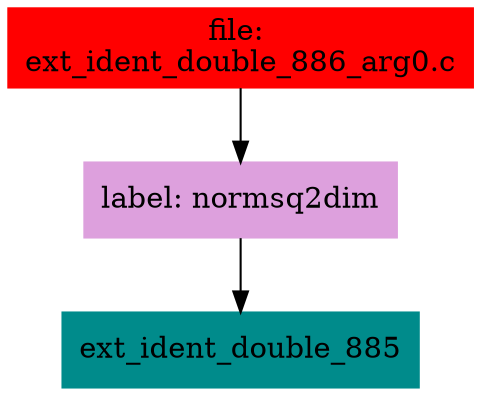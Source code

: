 digraph G {
node [shape=box]

0 [label="file: 
ext_ident_double_886_arg0.c",color=red, style=filled]
1 [label="label: normsq2dim",color=plum, style=filled]
0 -> 1
2 [label="ext_ident_double_885",color=cyan4, style=filled]
1 -> 2


}

